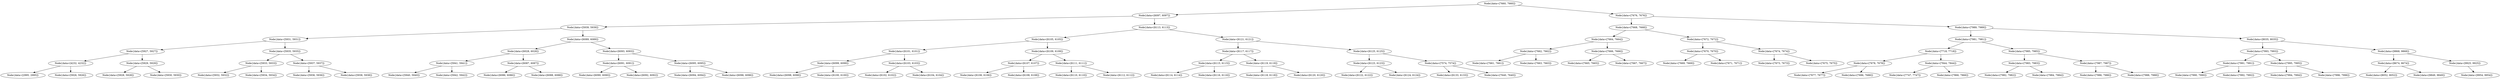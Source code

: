 digraph G{
806490688 [label="Node{data=[7660, 7660]}"]
806490688 -> 687860567
687860567 [label="Node{data=[6097, 6097]}"]
687860567 -> 482824497
482824497 [label="Node{data=[5939, 5939]}"]
482824497 -> 2115700365
2115700365 [label="Node{data=[5931, 5931]}"]
2115700365 -> 1580960540
1580960540 [label="Node{data=[5927, 5927]}"]
1580960540 -> 164198111
164198111 [label="Node{data=[4232, 4232]}"]
164198111 -> 790749198
790749198 [label="Node{data=[2995, 2995]}"]
164198111 -> 153662473
153662473 [label="Node{data=[5926, 5926]}"]
1580960540 -> 197766491
197766491 [label="Node{data=[5929, 5929]}"]
197766491 -> 1240751475
1240751475 [label="Node{data=[5928, 5928]}"]
197766491 -> 1769334227
1769334227 [label="Node{data=[5930, 5930]}"]
2115700365 -> 624004104
624004104 [label="Node{data=[5935, 5935]}"]
624004104 -> 1674862208
1674862208 [label="Node{data=[5933, 5933]}"]
1674862208 -> 136349772
136349772 [label="Node{data=[5932, 5932]}"]
1674862208 -> 1312669670
1312669670 [label="Node{data=[5934, 5934]}"]
624004104 -> 1740979173
1740979173 [label="Node{data=[5937, 5937]}"]
1740979173 -> 639912387
639912387 [label="Node{data=[5936, 5936]}"]
1740979173 -> 717936547
717936547 [label="Node{data=[5938, 5938]}"]
482824497 -> 153853843
153853843 [label="Node{data=[6089, 6089]}"]
153853843 -> 1199544128
1199544128 [label="Node{data=[6028, 6028]}"]
1199544128 -> 1133618237
1133618237 [label="Node{data=[5941, 5941]}"]
1133618237 -> 1067058211
1067058211 [label="Node{data=[5940, 5940]}"]
1133618237 -> 1780007748
1780007748 [label="Node{data=[5942, 5942]}"]
1199544128 -> 1365675216
1365675216 [label="Node{data=[6087, 6087]}"]
1365675216 -> 530086541
530086541 [label="Node{data=[6086, 6086]}"]
1365675216 -> 1884085825
1884085825 [label="Node{data=[6088, 6088]}"]
153853843 -> 1549939183
1549939183 [label="Node{data=[6093, 6093]}"]
1549939183 -> 956774079
956774079 [label="Node{data=[6091, 6091]}"]
956774079 -> 1704423168
1704423168 [label="Node{data=[6090, 6090]}"]
956774079 -> 1933515557
1933515557 [label="Node{data=[6092, 6092]}"]
1549939183 -> 1050649060
1050649060 [label="Node{data=[6095, 6095]}"]
1050649060 -> 1043188294
1043188294 [label="Node{data=[6094, 6094]}"]
1050649060 -> 1620860396
1620860396 [label="Node{data=[6096, 6096]}"]
687860567 -> 1802605801
1802605801 [label="Node{data=[6113, 6113]}"]
1802605801 -> 681744610
681744610 [label="Node{data=[6105, 6105]}"]
681744610 -> 2014120010
2014120010 [label="Node{data=[6101, 6101]}"]
2014120010 -> 2054965658
2054965658 [label="Node{data=[6099, 6099]}"]
2054965658 -> 499993824
499993824 [label="Node{data=[6098, 6098]}"]
2054965658 -> 555000371
555000371 [label="Node{data=[6100, 6100]}"]
2014120010 -> 827040003
827040003 [label="Node{data=[6103, 6103]}"]
827040003 -> 702750249
702750249 [label="Node{data=[6102, 6102]}"]
827040003 -> 1581186489
1581186489 [label="Node{data=[6104, 6104]}"]
681744610 -> 1514129783
1514129783 [label="Node{data=[6109, 6109]}"]
1514129783 -> 915421322
915421322 [label="Node{data=[6107, 6107]}"]
915421322 -> 129198631
129198631 [label="Node{data=[6106, 6106]}"]
915421322 -> 784964701
784964701 [label="Node{data=[6108, 6108]}"]
1514129783 -> 169450626
169450626 [label="Node{data=[6111, 6111]}"]
169450626 -> 1031450915
1031450915 [label="Node{data=[6110, 6110]}"]
169450626 -> 562304761
562304761 [label="Node{data=[6112, 6112]}"]
1802605801 -> 1137532384
1137532384 [label="Node{data=[6121, 6121]}"]
1137532384 -> 91632791
91632791 [label="Node{data=[6117, 6117]}"]
91632791 -> 1844281011
1844281011 [label="Node{data=[6115, 6115]}"]
1844281011 -> 1818201641
1818201641 [label="Node{data=[6114, 6114]}"]
1844281011 -> 1171586079
1171586079 [label="Node{data=[6116, 6116]}"]
91632791 -> 1899150014
1899150014 [label="Node{data=[6119, 6119]}"]
1899150014 -> 2007784141
2007784141 [label="Node{data=[6118, 6118]}"]
1899150014 -> 1729281239
1729281239 [label="Node{data=[6120, 6120]}"]
1137532384 -> 88379438
88379438 [label="Node{data=[6125, 6125]}"]
88379438 -> 1640443250
1640443250 [label="Node{data=[6123, 6123]}"]
1640443250 -> 1957198261
1957198261 [label="Node{data=[6122, 6122]}"]
1640443250 -> 103716851
103716851 [label="Node{data=[6124, 6124]}"]
88379438 -> 659202808
659202808 [label="Node{data=[7574, 7574]}"]
659202808 -> 2134816734
2134816734 [label="Node{data=[6133, 6133]}"]
659202808 -> 1223433309
1223433309 [label="Node{data=[7640, 7640]}"]
806490688 -> 982485948
982485948 [label="Node{data=[7676, 7676]}"]
982485948 -> 1218487159
1218487159 [label="Node{data=[7668, 7668]}"]
1218487159 -> 1110081018
1110081018 [label="Node{data=[7664, 7664]}"]
1110081018 -> 1779212054
1779212054 [label="Node{data=[7662, 7662]}"]
1779212054 -> 739785600
739785600 [label="Node{data=[7661, 7661]}"]
1779212054 -> 1634639471
1634639471 [label="Node{data=[7663, 7663]}"]
1110081018 -> 1882909205
1882909205 [label="Node{data=[7666, 7666]}"]
1882909205 -> 2118139691
2118139691 [label="Node{data=[7665, 7665]}"]
1882909205 -> 325705560
325705560 [label="Node{data=[7667, 7667]}"]
1218487159 -> 107062972
107062972 [label="Node{data=[7672, 7672]}"]
107062972 -> 564960807
564960807 [label="Node{data=[7670, 7670]}"]
564960807 -> 1592411230
1592411230 [label="Node{data=[7669, 7669]}"]
564960807 -> 52745156
52745156 [label="Node{data=[7671, 7671]}"]
107062972 -> 150720858
150720858 [label="Node{data=[7674, 7674]}"]
150720858 -> 1306733508
1306733508 [label="Node{data=[7673, 7673]}"]
150720858 -> 1101487762
1101487762 [label="Node{data=[7675, 7675]}"]
982485948 -> 1689784209
1689784209 [label="Node{data=[7989, 7989]}"]
1689784209 -> 840921949
840921949 [label="Node{data=[7981, 7981]}"]
840921949 -> 1727452113
1727452113 [label="Node{data=[7718, 7718]}"]
1727452113 -> 492720723
492720723 [label="Node{data=[7678, 7678]}"]
492720723 -> 960369390
960369390 [label="Node{data=[7677, 7677]}"]
492720723 -> 1894914831
1894914831 [label="Node{data=[7686, 7686]}"]
1727452113 -> 550123163
550123163 [label="Node{data=[7844, 7844]}"]
550123163 -> 1340679195
1340679195 [label="Node{data=[7747, 7747]}"]
550123163 -> 101312106
101312106 [label="Node{data=[7866, 7866]}"]
840921949 -> 1715711943
1715711943 [label="Node{data=[7985, 7985]}"]
1715711943 -> 399258490
399258490 [label="Node{data=[7983, 7983]}"]
399258490 -> 285414500
285414500 [label="Node{data=[7982, 7982]}"]
399258490 -> 1483770520
1483770520 [label="Node{data=[7984, 7984]}"]
1715711943 -> 590756806
590756806 [label="Node{data=[7987, 7987]}"]
590756806 -> 1435999033
1435999033 [label="Node{data=[7986, 7986]}"]
590756806 -> 1555957211
1555957211 [label="Node{data=[7988, 7988]}"]
1689784209 -> 13004958
13004958 [label="Node{data=[8035, 8035]}"]
13004958 -> 305955659
305955659 [label="Node{data=[7993, 7993]}"]
305955659 -> 2073791590
2073791590 [label="Node{data=[7991, 7991]}"]
2073791590 -> 1462226451
1462226451 [label="Node{data=[7990, 7990]}"]
2073791590 -> 1691748073
1691748073 [label="Node{data=[7992, 7992]}"]
305955659 -> 310831075
310831075 [label="Node{data=[7995, 7995]}"]
310831075 -> 903459177
903459177 [label="Node{data=[7994, 7994]}"]
310831075 -> 1558689431
1558689431 [label="Node{data=[7996, 7996]}"]
13004958 -> 139596460
139596460 [label="Node{data=[9868, 9868]}"]
139596460 -> 760108474
760108474 [label="Node{data=[8674, 8674]}"]
760108474 -> 1441065859
1441065859 [label="Node{data=[8052, 8052]}"]
760108474 -> 886488230
886488230 [label="Node{data=[9849, 9849]}"]
139596460 -> 747180002
747180002 [label="Node{data=[9925, 9925]}"]
747180002 -> 1941273676
1941273676 [label="Node{data=[9954, 9954]}"]
}